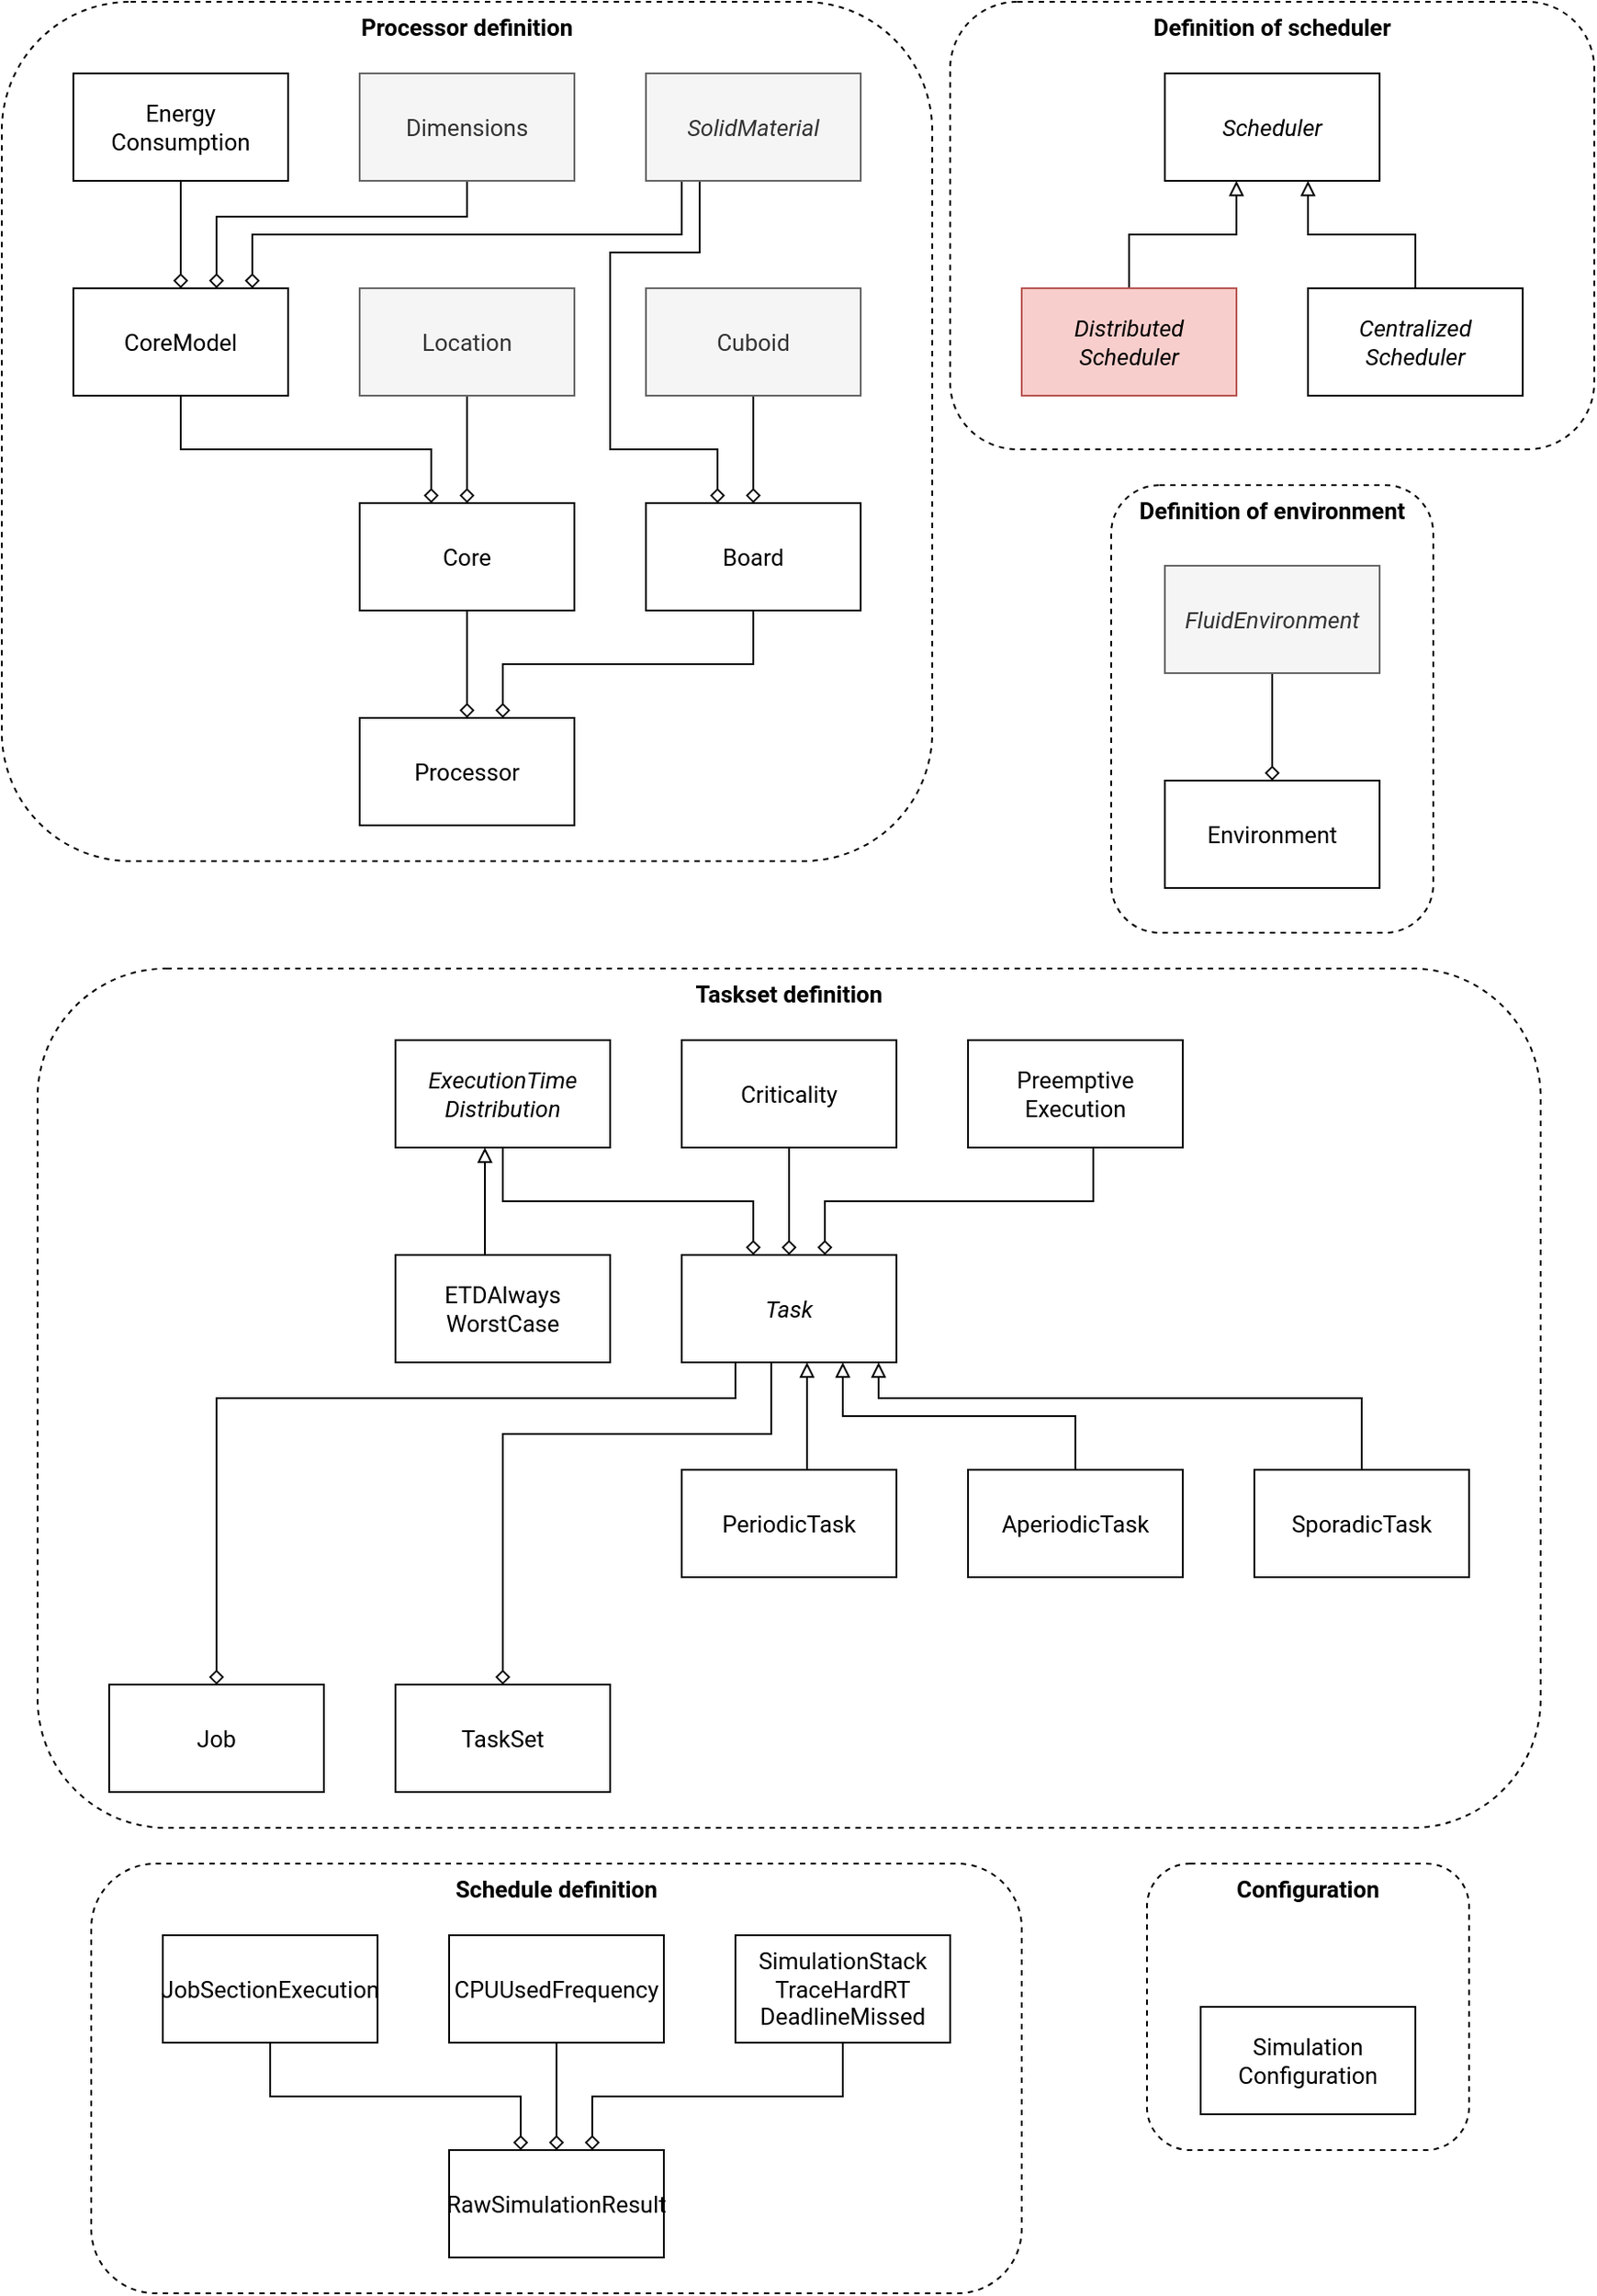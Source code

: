 <mxfile version="14.8.0" type="device"><diagram id="CyNmfsfJdVeNv4GCH_ia" name="Page-1"><mxGraphModel dx="1422" dy="794" grid="1" gridSize="10" guides="1" tooltips="1" connect="1" arrows="1" fold="1" page="1" pageScale="1" pageWidth="850" pageHeight="1100" math="0" shadow="0"><root><mxCell id="0"/><mxCell id="1" parent="0"/><mxCell id="RYAC-Q31G8OeSIOnRyGX-55" value="&lt;div&gt;Definition of scheduler&lt;/div&gt;" style="rounded=1;whiteSpace=wrap;html=1;fillColor=none;dashed=1;verticalAlign=top;fontFamily=Roboto;fontSource=https%3A%2F%2Ffonts.googleapis.com%2Fcss%3Ffamily%3DRoboto;fontSize=13;fontStyle=1" parent="1" vertex="1"><mxGeometry x="530" width="360" height="250" as="geometry"/></mxCell><mxCell id="RYAC-Q31G8OeSIOnRyGX-57" value="Taskset definition" style="rounded=1;whiteSpace=wrap;html=1;fillColor=none;dashed=1;verticalAlign=top;fontFamily=Roboto;fontSource=https%3A%2F%2Ffonts.googleapis.com%2Fcss%3Ffamily%3DRoboto;fontSize=13;fontStyle=1" parent="1" vertex="1"><mxGeometry x="20" y="540" width="840" height="480" as="geometry"/></mxCell><mxCell id="RYAC-Q31G8OeSIOnRyGX-56" value="Definition of environment" style="rounded=1;whiteSpace=wrap;html=1;fillColor=none;dashed=1;verticalAlign=top;fontFamily=Roboto;fontSource=https%3A%2F%2Ffonts.googleapis.com%2Fcss%3Ffamily%3DRoboto;fontSize=13;fontStyle=1" parent="1" vertex="1"><mxGeometry x="620" y="270" width="180" height="250" as="geometry"/></mxCell><mxCell id="RYAC-Q31G8OeSIOnRyGX-54" value="&lt;div&gt;Processor definition&lt;/div&gt;" style="rounded=1;whiteSpace=wrap;html=1;fillColor=none;dashed=1;verticalAlign=top;fontFamily=Roboto;fontSource=https%3A%2F%2Ffonts.googleapis.com%2Fcss%3Ffamily%3DRoboto;fontSize=13;fontStyle=1" parent="1" vertex="1"><mxGeometry width="520" height="480" as="geometry"/></mxCell><mxCell id="RYAC-Q31G8OeSIOnRyGX-40" style="edgeStyle=orthogonalEdgeStyle;rounded=0;orthogonalLoop=1;jettySize=auto;html=1;startArrow=block;startFill=0;endArrow=none;endFill=0;fontFamily=Roboto;fontSource=https%3A%2F%2Ffonts.googleapis.com%2Fcss%3Ffamily%3DRoboto;fontSize=13;" parent="1" source="RYAC-Q31G8OeSIOnRyGX-1" target="RYAC-Q31G8OeSIOnRyGX-3" edge="1"><mxGeometry relative="1" as="geometry"><Array as="points"><mxPoint x="690" y="130"/><mxPoint x="630" y="130"/></Array></mxGeometry></mxCell><mxCell id="RYAC-Q31G8OeSIOnRyGX-41" style="edgeStyle=orthogonalEdgeStyle;rounded=0;orthogonalLoop=1;jettySize=auto;html=1;startArrow=block;startFill=0;endArrow=none;endFill=0;fontFamily=Roboto;fontSource=https%3A%2F%2Ffonts.googleapis.com%2Fcss%3Ffamily%3DRoboto;fontSize=13;" parent="1" source="RYAC-Q31G8OeSIOnRyGX-1" target="RYAC-Q31G8OeSIOnRyGX-2" edge="1"><mxGeometry relative="1" as="geometry"><Array as="points"><mxPoint x="730" y="130"/><mxPoint x="790" y="130"/></Array></mxGeometry></mxCell><mxCell id="RYAC-Q31G8OeSIOnRyGX-1" value="Scheduler" style="rounded=0;whiteSpace=wrap;html=1;fontFamily=Roboto;fontSource=https%3A%2F%2Ffonts.googleapis.com%2Fcss%3Ffamily%3DRoboto;fontSize=13;fontStyle=2" parent="1" vertex="1"><mxGeometry x="650" y="40" width="120" height="60" as="geometry"/></mxCell><mxCell id="RYAC-Q31G8OeSIOnRyGX-2" value="Centralized&lt;br&gt;Scheduler" style="rounded=0;whiteSpace=wrap;html=1;fontFamily=Roboto;fontSource=https%3A%2F%2Ffonts.googleapis.com%2Fcss%3Ffamily%3DRoboto;fontSize=13;fontStyle=2" parent="1" vertex="1"><mxGeometry x="730" y="160" width="120" height="60" as="geometry"/></mxCell><mxCell id="RYAC-Q31G8OeSIOnRyGX-3" value="Distributed&lt;br&gt;Scheduler" style="rounded=0;whiteSpace=wrap;html=1;fontFamily=Roboto;fontSource=https%3A%2F%2Ffonts.googleapis.com%2Fcss%3Ffamily%3DRoboto;fontSize=13;fontStyle=2;fillColor=#f8cecc;strokeColor=#b85450;" parent="1" vertex="1"><mxGeometry x="570" y="160" width="120" height="60" as="geometry"/></mxCell><mxCell id="RYAC-Q31G8OeSIOnRyGX-29" style="edgeStyle=orthogonalEdgeStyle;rounded=0;orthogonalLoop=1;jettySize=auto;html=1;endArrow=none;endFill=0;startArrow=diamond;startFill=0;fontFamily=Roboto;fontSource=https%3A%2F%2Ffonts.googleapis.com%2Fcss%3Ffamily%3DRoboto;fontSize=13;" parent="1" source="RYAC-Q31G8OeSIOnRyGX-4" target="RYAC-Q31G8OeSIOnRyGX-8" edge="1"><mxGeometry relative="1" as="geometry"><Array as="points"><mxPoint x="100" y="150"/><mxPoint x="100" y="150"/></Array></mxGeometry></mxCell><mxCell id="RYAC-Q31G8OeSIOnRyGX-30" style="edgeStyle=orthogonalEdgeStyle;rounded=0;orthogonalLoop=1;jettySize=auto;html=1;startArrow=diamond;startFill=0;endArrow=none;endFill=0;fontFamily=Roboto;fontSource=https%3A%2F%2Ffonts.googleapis.com%2Fcss%3Ffamily%3DRoboto;fontSize=13;" parent="1" source="RYAC-Q31G8OeSIOnRyGX-4" target="RYAC-Q31G8OeSIOnRyGX-25" edge="1"><mxGeometry relative="1" as="geometry"><Array as="points"><mxPoint x="120" y="120"/><mxPoint x="260" y="120"/></Array></mxGeometry></mxCell><mxCell id="RYAC-Q31G8OeSIOnRyGX-31" style="edgeStyle=orthogonalEdgeStyle;rounded=0;orthogonalLoop=1;jettySize=auto;html=1;startArrow=diamond;startFill=0;endArrow=none;endFill=0;fontFamily=Roboto;fontSource=https%3A%2F%2Ffonts.googleapis.com%2Fcss%3Ffamily%3DRoboto;fontSize=13;" parent="1" source="RYAC-Q31G8OeSIOnRyGX-4" target="RYAC-Q31G8OeSIOnRyGX-26" edge="1"><mxGeometry relative="1" as="geometry"><Array as="points"><mxPoint x="140" y="130"/><mxPoint x="380" y="130"/></Array></mxGeometry></mxCell><mxCell id="RYAC-Q31G8OeSIOnRyGX-4" value="CoreModel" style="rounded=0;whiteSpace=wrap;html=1;fontFamily=Roboto;fontSource=https%3A%2F%2Ffonts.googleapis.com%2Fcss%3Ffamily%3DRoboto;fontSize=13;" parent="1" vertex="1"><mxGeometry x="40" y="160" width="120" height="60" as="geometry"/></mxCell><mxCell id="RYAC-Q31G8OeSIOnRyGX-36" style="edgeStyle=orthogonalEdgeStyle;rounded=0;orthogonalLoop=1;jettySize=auto;html=1;startArrow=diamond;startFill=0;endArrow=none;endFill=0;fontFamily=Roboto;fontSource=https%3A%2F%2Ffonts.googleapis.com%2Fcss%3Ffamily%3DRoboto;fontSize=13;" parent="1" source="RYAC-Q31G8OeSIOnRyGX-5" target="RYAC-Q31G8OeSIOnRyGX-32" edge="1"><mxGeometry relative="1" as="geometry"><Array as="points"><mxPoint x="420" y="250"/><mxPoint x="420" y="250"/></Array></mxGeometry></mxCell><mxCell id="RYAC-Q31G8OeSIOnRyGX-37" style="edgeStyle=orthogonalEdgeStyle;rounded=0;orthogonalLoop=1;jettySize=auto;html=1;startArrow=diamond;startFill=0;endArrow=none;endFill=0;fontFamily=Roboto;fontSource=https%3A%2F%2Ffonts.googleapis.com%2Fcss%3Ffamily%3DRoboto;fontSize=13;" parent="1" source="RYAC-Q31G8OeSIOnRyGX-5" target="RYAC-Q31G8OeSIOnRyGX-26" edge="1"><mxGeometry relative="1" as="geometry"><Array as="points"><mxPoint x="400" y="250"/><mxPoint x="340" y="250"/><mxPoint x="340" y="140"/><mxPoint x="390" y="140"/></Array></mxGeometry></mxCell><mxCell id="RYAC-Q31G8OeSIOnRyGX-5" value="Board" style="rounded=0;whiteSpace=wrap;html=1;fontFamily=Roboto;fontSource=https%3A%2F%2Ffonts.googleapis.com%2Fcss%3Ffamily%3DRoboto;fontSize=13;" parent="1" vertex="1"><mxGeometry x="360" y="280" width="120" height="60" as="geometry"/></mxCell><mxCell id="RYAC-Q31G8OeSIOnRyGX-33" style="edgeStyle=orthogonalEdgeStyle;rounded=0;orthogonalLoop=1;jettySize=auto;html=1;startArrow=diamond;startFill=0;endArrow=none;endFill=0;fontFamily=Roboto;fontSource=https%3A%2F%2Ffonts.googleapis.com%2Fcss%3Ffamily%3DRoboto;fontSize=13;" parent="1" source="RYAC-Q31G8OeSIOnRyGX-6" target="RYAC-Q31G8OeSIOnRyGX-4" edge="1"><mxGeometry relative="1" as="geometry"><Array as="points"><mxPoint x="240" y="250"/><mxPoint x="100" y="250"/></Array></mxGeometry></mxCell><mxCell id="RYAC-Q31G8OeSIOnRyGX-34" style="edgeStyle=orthogonalEdgeStyle;rounded=0;orthogonalLoop=1;jettySize=auto;html=1;startArrow=diamond;startFill=0;endArrow=none;endFill=0;fontFamily=Roboto;fontSource=https%3A%2F%2Ffonts.googleapis.com%2Fcss%3Ffamily%3DRoboto;fontSize=13;" parent="1" source="RYAC-Q31G8OeSIOnRyGX-6" target="RYAC-Q31G8OeSIOnRyGX-27" edge="1"><mxGeometry relative="1" as="geometry"><Array as="points"><mxPoint x="280" y="280"/><mxPoint x="270" y="280"/></Array></mxGeometry></mxCell><mxCell id="RYAC-Q31G8OeSIOnRyGX-6" value="Core" style="rounded=0;whiteSpace=wrap;html=1;fontFamily=Roboto;fontSource=https%3A%2F%2Ffonts.googleapis.com%2Fcss%3Ffamily%3DRoboto;fontSize=13;" parent="1" vertex="1"><mxGeometry x="200" y="280" width="120" height="60" as="geometry"/></mxCell><mxCell id="RYAC-Q31G8OeSIOnRyGX-38" style="edgeStyle=orthogonalEdgeStyle;rounded=0;orthogonalLoop=1;jettySize=auto;html=1;startArrow=diamond;startFill=0;endArrow=none;endFill=0;fontFamily=Roboto;fontSource=https%3A%2F%2Ffonts.googleapis.com%2Fcss%3Ffamily%3DRoboto;fontSize=13;" parent="1" source="RYAC-Q31G8OeSIOnRyGX-7" target="RYAC-Q31G8OeSIOnRyGX-6" edge="1"><mxGeometry relative="1" as="geometry"/></mxCell><mxCell id="RYAC-Q31G8OeSIOnRyGX-39" style="edgeStyle=orthogonalEdgeStyle;rounded=0;orthogonalLoop=1;jettySize=auto;html=1;startArrow=diamond;startFill=0;endArrow=none;endFill=0;fontFamily=Roboto;fontSource=https%3A%2F%2Ffonts.googleapis.com%2Fcss%3Ffamily%3DRoboto;fontSize=13;" parent="1" source="RYAC-Q31G8OeSIOnRyGX-7" target="RYAC-Q31G8OeSIOnRyGX-5" edge="1"><mxGeometry relative="1" as="geometry"><Array as="points"><mxPoint x="280" y="370"/><mxPoint x="420" y="370"/></Array></mxGeometry></mxCell><mxCell id="RYAC-Q31G8OeSIOnRyGX-7" value="Processor" style="rounded=0;whiteSpace=wrap;html=1;fontFamily=Roboto;fontSource=https%3A%2F%2Ffonts.googleapis.com%2Fcss%3Ffamily%3DRoboto;fontSize=13;" parent="1" vertex="1"><mxGeometry x="200" y="400" width="120" height="60" as="geometry"/></mxCell><mxCell id="RYAC-Q31G8OeSIOnRyGX-8" value="Energy&lt;br&gt;Consumption" style="rounded=0;whiteSpace=wrap;html=1;fontFamily=Roboto;fontSource=https%3A%2F%2Ffonts.googleapis.com%2Fcss%3Ffamily%3DRoboto;fontSize=13;" parent="1" vertex="1"><mxGeometry x="40" y="40" width="120" height="60" as="geometry"/></mxCell><mxCell id="RYAC-Q31G8OeSIOnRyGX-9" value="Criticality" style="rounded=0;whiteSpace=wrap;html=1;fontFamily=Roboto;fontSource=https%3A%2F%2Ffonts.googleapis.com%2Fcss%3Ffamily%3DRoboto;fontSize=13;" parent="1" vertex="1"><mxGeometry x="380" y="580" width="120" height="60" as="geometry"/></mxCell><mxCell id="RYAC-Q31G8OeSIOnRyGX-10" value="Preemptive&lt;br&gt;Execution" style="rounded=0;whiteSpace=wrap;html=1;fontFamily=Roboto;fontSource=https%3A%2F%2Ffonts.googleapis.com%2Fcss%3Ffamily%3DRoboto;fontSize=13;" parent="1" vertex="1"><mxGeometry x="540" y="580" width="120" height="60" as="geometry"/></mxCell><mxCell id="RYAC-Q31G8OeSIOnRyGX-11" value="ExecutionTime&lt;br style=&quot;font-size: 13px;&quot;&gt;Distribution" style="rounded=0;whiteSpace=wrap;html=1;fontFamily=Roboto;fontSource=https%3A%2F%2Ffonts.googleapis.com%2Fcss%3Ffamily%3DRoboto;fontSize=13;fontStyle=2" parent="1" vertex="1"><mxGeometry x="220" y="580" width="120" height="60" as="geometry"/></mxCell><mxCell id="RYAC-Q31G8OeSIOnRyGX-52" style="edgeStyle=orthogonalEdgeStyle;rounded=0;orthogonalLoop=1;jettySize=auto;html=1;startArrow=none;startFill=0;endArrow=block;endFill=0;fontFamily=Roboto;fontSource=https%3A%2F%2Ffonts.googleapis.com%2Fcss%3Ffamily%3DRoboto;fontSize=13;" parent="1" source="RYAC-Q31G8OeSIOnRyGX-12" target="RYAC-Q31G8OeSIOnRyGX-11" edge="1"><mxGeometry relative="1" as="geometry"><Array as="points"><mxPoint x="270" y="670"/><mxPoint x="270" y="670"/></Array></mxGeometry></mxCell><mxCell id="RYAC-Q31G8OeSIOnRyGX-12" value="ETDAlways&lt;br style=&quot;font-size: 13px;&quot;&gt;WorstCase" style="rounded=0;whiteSpace=wrap;html=1;fontFamily=Roboto;fontSource=https%3A%2F%2Ffonts.googleapis.com%2Fcss%3Ffamily%3DRoboto;fontSize=13;" parent="1" vertex="1"><mxGeometry x="220" y="700" width="120" height="60" as="geometry"/></mxCell><mxCell id="RYAC-Q31G8OeSIOnRyGX-43" style="edgeStyle=orthogonalEdgeStyle;rounded=0;orthogonalLoop=1;jettySize=auto;html=1;startArrow=block;startFill=0;endArrow=none;endFill=0;fontFamily=Roboto;fontSource=https%3A%2F%2Ffonts.googleapis.com%2Fcss%3Ffamily%3DRoboto;fontSize=13;" parent="1" source="RYAC-Q31G8OeSIOnRyGX-13" target="RYAC-Q31G8OeSIOnRyGX-14" edge="1"><mxGeometry relative="1" as="geometry"><Array as="points"><mxPoint x="450" y="800"/><mxPoint x="450" y="800"/></Array></mxGeometry></mxCell><mxCell id="RYAC-Q31G8OeSIOnRyGX-44" style="edgeStyle=orthogonalEdgeStyle;rounded=0;orthogonalLoop=1;jettySize=auto;html=1;startArrow=block;startFill=0;endArrow=none;endFill=0;fontFamily=Roboto;fontSource=https%3A%2F%2Ffonts.googleapis.com%2Fcss%3Ffamily%3DRoboto;fontSize=13;" parent="1" source="RYAC-Q31G8OeSIOnRyGX-13" target="RYAC-Q31G8OeSIOnRyGX-15" edge="1"><mxGeometry relative="1" as="geometry"><Array as="points"><mxPoint x="470" y="790"/><mxPoint x="600" y="790"/></Array></mxGeometry></mxCell><mxCell id="RYAC-Q31G8OeSIOnRyGX-45" style="edgeStyle=orthogonalEdgeStyle;rounded=0;orthogonalLoop=1;jettySize=auto;html=1;startArrow=block;startFill=0;endArrow=none;endFill=0;fontFamily=Roboto;fontSource=https%3A%2F%2Ffonts.googleapis.com%2Fcss%3Ffamily%3DRoboto;fontSize=13;" parent="1" source="RYAC-Q31G8OeSIOnRyGX-13" target="RYAC-Q31G8OeSIOnRyGX-16" edge="1"><mxGeometry relative="1" as="geometry"><Array as="points"><mxPoint x="490" y="780"/><mxPoint x="760" y="780"/></Array></mxGeometry></mxCell><mxCell id="RYAC-Q31G8OeSIOnRyGX-49" style="edgeStyle=orthogonalEdgeStyle;rounded=0;orthogonalLoop=1;jettySize=auto;html=1;startArrow=diamond;startFill=0;endArrow=none;endFill=0;fontFamily=Roboto;fontSource=https%3A%2F%2Ffonts.googleapis.com%2Fcss%3Ffamily%3DRoboto;fontSize=13;" parent="1" source="RYAC-Q31G8OeSIOnRyGX-13" target="RYAC-Q31G8OeSIOnRyGX-11" edge="1"><mxGeometry relative="1" as="geometry"><Array as="points"><mxPoint x="420" y="670"/><mxPoint x="280" y="670"/></Array></mxGeometry></mxCell><mxCell id="RYAC-Q31G8OeSIOnRyGX-50" style="edgeStyle=orthogonalEdgeStyle;rounded=0;orthogonalLoop=1;jettySize=auto;html=1;startArrow=diamond;startFill=0;endArrow=none;endFill=0;fontFamily=Roboto;fontSource=https%3A%2F%2Ffonts.googleapis.com%2Fcss%3Ffamily%3DRoboto;fontSize=13;" parent="1" source="RYAC-Q31G8OeSIOnRyGX-13" target="RYAC-Q31G8OeSIOnRyGX-9" edge="1"><mxGeometry relative="1" as="geometry"><Array as="points"><mxPoint x="440" y="650"/><mxPoint x="440" y="650"/></Array></mxGeometry></mxCell><mxCell id="RYAC-Q31G8OeSIOnRyGX-51" style="edgeStyle=orthogonalEdgeStyle;rounded=0;orthogonalLoop=1;jettySize=auto;html=1;startArrow=diamond;startFill=0;endArrow=none;endFill=0;fontFamily=Roboto;fontSource=https%3A%2F%2Ffonts.googleapis.com%2Fcss%3Ffamily%3DRoboto;fontSize=13;" parent="1" source="RYAC-Q31G8OeSIOnRyGX-13" target="RYAC-Q31G8OeSIOnRyGX-10" edge="1"><mxGeometry relative="1" as="geometry"><Array as="points"><mxPoint x="460" y="670"/><mxPoint x="610" y="670"/></Array></mxGeometry></mxCell><mxCell id="RYAC-Q31G8OeSIOnRyGX-13" value="Task" style="rounded=0;whiteSpace=wrap;html=1;fontFamily=Roboto;fontSource=https%3A%2F%2Ffonts.googleapis.com%2Fcss%3Ffamily%3DRoboto;fontSize=13;fontStyle=2" parent="1" vertex="1"><mxGeometry x="380" y="700" width="120" height="60" as="geometry"/></mxCell><mxCell id="RYAC-Q31G8OeSIOnRyGX-14" value="PeriodicTask" style="rounded=0;whiteSpace=wrap;html=1;fontFamily=Roboto;fontSource=https%3A%2F%2Ffonts.googleapis.com%2Fcss%3Ffamily%3DRoboto;fontSize=13;" parent="1" vertex="1"><mxGeometry x="380" y="820" width="120" height="60" as="geometry"/></mxCell><mxCell id="RYAC-Q31G8OeSIOnRyGX-15" value="AperiodicTask" style="rounded=0;whiteSpace=wrap;html=1;fontFamily=Roboto;fontSource=https%3A%2F%2Ffonts.googleapis.com%2Fcss%3Ffamily%3DRoboto;fontSize=13;" parent="1" vertex="1"><mxGeometry x="540" y="820" width="120" height="60" as="geometry"/></mxCell><mxCell id="RYAC-Q31G8OeSIOnRyGX-16" value="SporadicTask" style="rounded=0;whiteSpace=wrap;html=1;fontFamily=Roboto;fontSource=https%3A%2F%2Ffonts.googleapis.com%2Fcss%3Ffamily%3DRoboto;fontSize=13;" parent="1" vertex="1"><mxGeometry x="700" y="820" width="120" height="60" as="geometry"/></mxCell><mxCell id="RYAC-Q31G8OeSIOnRyGX-47" style="edgeStyle=orthogonalEdgeStyle;rounded=0;orthogonalLoop=1;jettySize=auto;html=1;startArrow=diamond;startFill=0;endArrow=none;endFill=0;fontFamily=Roboto;fontSource=https%3A%2F%2Ffonts.googleapis.com%2Fcss%3Ffamily%3DRoboto;fontSize=13;" parent="1" source="RYAC-Q31G8OeSIOnRyGX-17" target="RYAC-Q31G8OeSIOnRyGX-13" edge="1"><mxGeometry relative="1" as="geometry"><Array as="points"><mxPoint x="280" y="800"/><mxPoint x="430" y="800"/></Array></mxGeometry></mxCell><mxCell id="RYAC-Q31G8OeSIOnRyGX-17" value="TaskSet" style="rounded=0;whiteSpace=wrap;html=1;fontFamily=Roboto;fontSource=https%3A%2F%2Ffonts.googleapis.com%2Fcss%3Ffamily%3DRoboto;fontSize=13;" parent="1" vertex="1"><mxGeometry x="220" y="940" width="120" height="60" as="geometry"/></mxCell><mxCell id="RYAC-Q31G8OeSIOnRyGX-48" style="edgeStyle=orthogonalEdgeStyle;rounded=0;orthogonalLoop=1;jettySize=auto;html=1;startArrow=diamond;startFill=0;endArrow=none;endFill=0;fontFamily=Roboto;fontSource=https%3A%2F%2Ffonts.googleapis.com%2Fcss%3Ffamily%3DRoboto;fontSize=13;" parent="1" source="RYAC-Q31G8OeSIOnRyGX-18" target="RYAC-Q31G8OeSIOnRyGX-13" edge="1"><mxGeometry relative="1" as="geometry"><Array as="points"><mxPoint x="120" y="780"/><mxPoint x="410" y="780"/></Array></mxGeometry></mxCell><mxCell id="RYAC-Q31G8OeSIOnRyGX-18" value="Job" style="rounded=0;whiteSpace=wrap;html=1;fontFamily=Roboto;fontSource=https%3A%2F%2Ffonts.googleapis.com%2Fcss%3Ffamily%3DRoboto;fontSize=13;" parent="1" vertex="1"><mxGeometry x="60" y="940" width="120" height="60" as="geometry"/></mxCell><mxCell id="RYAC-Q31G8OeSIOnRyGX-58" style="edgeStyle=orthogonalEdgeStyle;rounded=0;orthogonalLoop=1;jettySize=auto;html=1;fontFamily=Roboto;fontSource=https%3A%2F%2Ffonts.googleapis.com%2Fcss%3Ffamily%3DRoboto;fontSize=13;startArrow=none;startFill=0;endArrow=diamond;endFill=0;" parent="1" source="RYAC-Q31G8OeSIOnRyGX-19" target="RYAC-Q31G8OeSIOnRyGX-22" edge="1"><mxGeometry relative="1" as="geometry"><Array as="points"><mxPoint x="150" y="1170"/><mxPoint x="290" y="1170"/></Array></mxGeometry></mxCell><mxCell id="RYAC-Q31G8OeSIOnRyGX-19" value="JobSectionExecution" style="rounded=0;whiteSpace=wrap;html=1;fontFamily=Roboto;fontSource=https%3A%2F%2Ffonts.googleapis.com%2Fcss%3Ffamily%3DRoboto;fontSize=13;" parent="1" vertex="1"><mxGeometry x="90" y="1080" width="120" height="60" as="geometry"/></mxCell><mxCell id="RYAC-Q31G8OeSIOnRyGX-59" style="edgeStyle=orthogonalEdgeStyle;rounded=0;orthogonalLoop=1;jettySize=auto;html=1;fontFamily=Roboto;fontSource=https%3A%2F%2Ffonts.googleapis.com%2Fcss%3Ffamily%3DRoboto;fontSize=13;startArrow=none;startFill=0;endArrow=diamond;endFill=0;" parent="1" source="RYAC-Q31G8OeSIOnRyGX-20" target="RYAC-Q31G8OeSIOnRyGX-22" edge="1"><mxGeometry relative="1" as="geometry"/></mxCell><mxCell id="RYAC-Q31G8OeSIOnRyGX-20" value="CPUUsedFrequency" style="rounded=0;whiteSpace=wrap;html=1;fontFamily=Roboto;fontSource=https%3A%2F%2Ffonts.googleapis.com%2Fcss%3Ffamily%3DRoboto;fontSize=13;" parent="1" vertex="1"><mxGeometry x="250" y="1080" width="120" height="60" as="geometry"/></mxCell><mxCell id="RYAC-Q31G8OeSIOnRyGX-60" style="edgeStyle=orthogonalEdgeStyle;rounded=0;orthogonalLoop=1;jettySize=auto;html=1;fontFamily=Roboto;fontSource=https%3A%2F%2Ffonts.googleapis.com%2Fcss%3Ffamily%3DRoboto;fontSize=13;startArrow=none;startFill=0;endArrow=diamond;endFill=0;" parent="1" source="RYAC-Q31G8OeSIOnRyGX-21" target="RYAC-Q31G8OeSIOnRyGX-22" edge="1"><mxGeometry relative="1" as="geometry"><Array as="points"><mxPoint x="470" y="1170"/><mxPoint x="330" y="1170"/></Array></mxGeometry></mxCell><mxCell id="RYAC-Q31G8OeSIOnRyGX-21" value="SimulationStack&lt;br style=&quot;font-size: 13px;&quot;&gt;TraceHardRT&lt;br style=&quot;font-size: 13px;&quot;&gt;DeadlineMissed" style="rounded=0;whiteSpace=wrap;html=1;fontFamily=Roboto;fontSource=https%3A%2F%2Ffonts.googleapis.com%2Fcss%3Ffamily%3DRoboto;fontSize=13;" parent="1" vertex="1"><mxGeometry x="410" y="1080" width="120" height="60" as="geometry"/></mxCell><mxCell id="RYAC-Q31G8OeSIOnRyGX-22" value="RawSimulationResult" style="rounded=0;whiteSpace=wrap;html=1;fontFamily=Roboto;fontSource=https%3A%2F%2Ffonts.googleapis.com%2Fcss%3Ffamily%3DRoboto;fontSize=13;" parent="1" vertex="1"><mxGeometry x="250" y="1200" width="120" height="60" as="geometry"/></mxCell><mxCell id="RYAC-Q31G8OeSIOnRyGX-23" value="Simulation&lt;br style=&quot;font-size: 13px;&quot;&gt;Configuration" style="rounded=0;whiteSpace=wrap;html=1;fontFamily=Roboto;fontSource=https%3A%2F%2Ffonts.googleapis.com%2Fcss%3Ffamily%3DRoboto;fontSize=13;" parent="1" vertex="1"><mxGeometry x="670" y="1120" width="120" height="60" as="geometry"/></mxCell><mxCell id="RYAC-Q31G8OeSIOnRyGX-24" value="Environment" style="rounded=0;whiteSpace=wrap;html=1;fontFamily=Roboto;fontSource=https%3A%2F%2Ffonts.googleapis.com%2Fcss%3Ffamily%3DRoboto;fontSize=13;" parent="1" vertex="1"><mxGeometry x="650" y="435" width="120" height="60" as="geometry"/></mxCell><mxCell id="RYAC-Q31G8OeSIOnRyGX-25" value="Dimensions" style="rounded=0;whiteSpace=wrap;html=1;fontStyle=0;fillColor=#f5f5f5;strokeColor=#666666;fontColor=#333333;fontFamily=Roboto;fontSource=https%3A%2F%2Ffonts.googleapis.com%2Fcss%3Ffamily%3DRoboto;fontSize=13;" parent="1" vertex="1"><mxGeometry x="200" y="40" width="120" height="60" as="geometry"/></mxCell><mxCell id="RYAC-Q31G8OeSIOnRyGX-26" value="SolidMaterial" style="rounded=0;whiteSpace=wrap;html=1;fontStyle=2;fillColor=#f5f5f5;strokeColor=#666666;fontColor=#333333;fontFamily=Roboto;fontSource=https%3A%2F%2Ffonts.googleapis.com%2Fcss%3Ffamily%3DRoboto;fontSize=13;" parent="1" vertex="1"><mxGeometry x="360" y="40" width="120" height="60" as="geometry"/></mxCell><mxCell id="RYAC-Q31G8OeSIOnRyGX-27" value="Location" style="rounded=0;whiteSpace=wrap;html=1;fillColor=#f5f5f5;strokeColor=#666666;fontColor=#333333;fontStyle=0;fontFamily=Roboto;fontSource=https%3A%2F%2Ffonts.googleapis.com%2Fcss%3Ffamily%3DRoboto;fontSize=13;" parent="1" vertex="1"><mxGeometry x="200" y="160" width="120" height="60" as="geometry"/></mxCell><mxCell id="RYAC-Q31G8OeSIOnRyGX-53" style="edgeStyle=orthogonalEdgeStyle;rounded=0;orthogonalLoop=1;jettySize=auto;html=1;startArrow=none;startFill=0;endArrow=diamond;endFill=0;fontFamily=Roboto;fontSource=https%3A%2F%2Ffonts.googleapis.com%2Fcss%3Ffamily%3DRoboto;fontSize=13;" parent="1" source="RYAC-Q31G8OeSIOnRyGX-28" target="RYAC-Q31G8OeSIOnRyGX-24" edge="1"><mxGeometry relative="1" as="geometry"/></mxCell><mxCell id="RYAC-Q31G8OeSIOnRyGX-28" value="FluidEnvironment" style="rounded=0;whiteSpace=wrap;html=1;fontStyle=2;fillColor=#f5f5f5;strokeColor=#666666;fontColor=#333333;fontFamily=Roboto;fontSource=https%3A%2F%2Ffonts.googleapis.com%2Fcss%3Ffamily%3DRoboto;fontSize=13;" parent="1" vertex="1"><mxGeometry x="650" y="315" width="120" height="60" as="geometry"/></mxCell><mxCell id="RYAC-Q31G8OeSIOnRyGX-32" value="Cuboid" style="rounded=0;whiteSpace=wrap;html=1;fillColor=#f5f5f5;strokeColor=#666666;fontColor=#333333;fontStyle=0;fontFamily=Roboto;fontSource=https%3A%2F%2Ffonts.googleapis.com%2Fcss%3Ffamily%3DRoboto;fontSize=13;" parent="1" vertex="1"><mxGeometry x="360" y="160" width="120" height="60" as="geometry"/></mxCell><mxCell id="RYAC-Q31G8OeSIOnRyGX-61" value="Schedule definition" style="rounded=1;whiteSpace=wrap;html=1;fillColor=none;dashed=1;verticalAlign=top;fontFamily=Roboto;fontSource=https%3A%2F%2Ffonts.googleapis.com%2Fcss%3Ffamily%3DRoboto;fontSize=13;fontStyle=1" parent="1" vertex="1"><mxGeometry x="50" y="1040" width="520" height="240" as="geometry"/></mxCell><mxCell id="RYAC-Q31G8OeSIOnRyGX-62" value="Configuration" style="rounded=1;whiteSpace=wrap;html=1;fillColor=none;dashed=1;verticalAlign=top;fontFamily=Roboto;fontSource=https%3A%2F%2Ffonts.googleapis.com%2Fcss%3Ffamily%3DRoboto;fontSize=13;fontStyle=1" parent="1" vertex="1"><mxGeometry x="640" y="1040" width="180" height="160" as="geometry"/></mxCell></root></mxGraphModel></diagram></mxfile>
